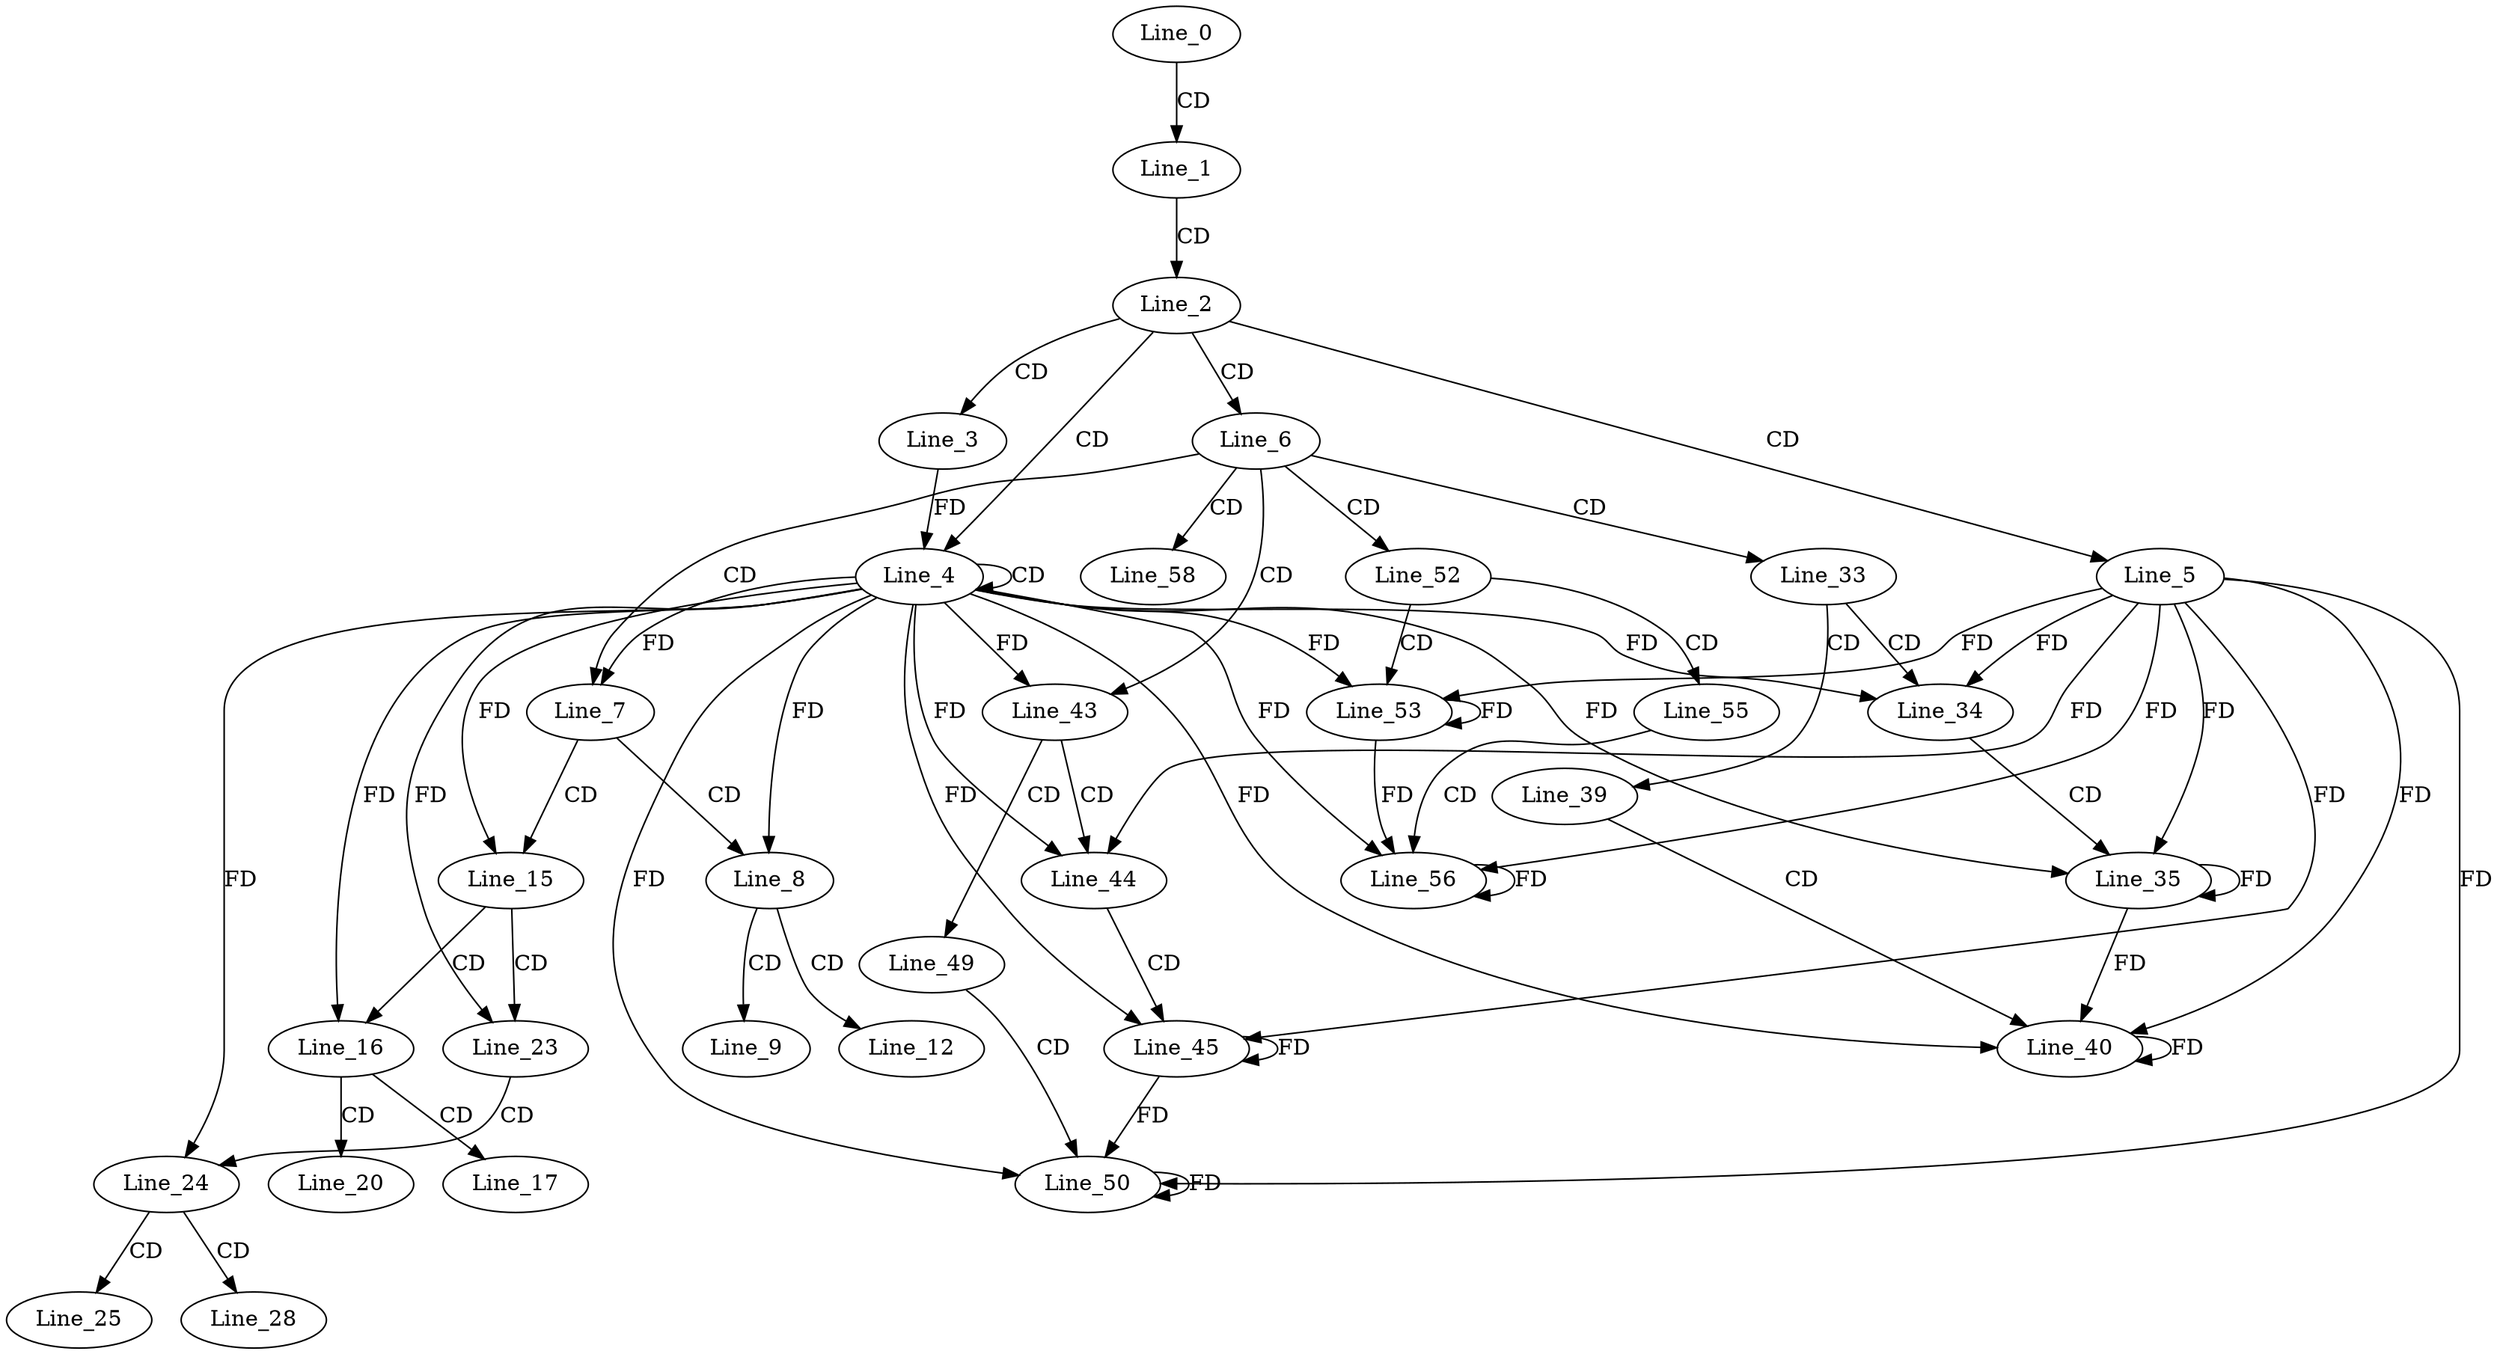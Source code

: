 digraph G {
  Line_0;
  Line_1;
  Line_2;
  Line_3;
  Line_4;
  Line_4;
  Line_4;
  Line_4;
  Line_5;
  Line_6;
  Line_7;
  Line_8;
  Line_9;
  Line_12;
  Line_15;
  Line_16;
  Line_17;
  Line_20;
  Line_23;
  Line_24;
  Line_25;
  Line_28;
  Line_33;
  Line_34;
  Line_35;
  Line_39;
  Line_40;
  Line_43;
  Line_44;
  Line_45;
  Line_49;
  Line_50;
  Line_52;
  Line_53;
  Line_55;
  Line_56;
  Line_58;
  Line_0 -> Line_1 [ label="CD" ];
  Line_1 -> Line_2 [ label="CD" ];
  Line_2 -> Line_3 [ label="CD" ];
  Line_2 -> Line_4 [ label="CD" ];
  Line_4 -> Line_4 [ label="CD" ];
  Line_3 -> Line_4 [ label="FD" ];
  Line_2 -> Line_5 [ label="CD" ];
  Line_2 -> Line_6 [ label="CD" ];
  Line_6 -> Line_7 [ label="CD" ];
  Line_4 -> Line_7 [ label="FD" ];
  Line_7 -> Line_8 [ label="CD" ];
  Line_4 -> Line_8 [ label="FD" ];
  Line_8 -> Line_9 [ label="CD" ];
  Line_8 -> Line_12 [ label="CD" ];
  Line_7 -> Line_15 [ label="CD" ];
  Line_4 -> Line_15 [ label="FD" ];
  Line_15 -> Line_16 [ label="CD" ];
  Line_4 -> Line_16 [ label="FD" ];
  Line_16 -> Line_17 [ label="CD" ];
  Line_16 -> Line_20 [ label="CD" ];
  Line_15 -> Line_23 [ label="CD" ];
  Line_4 -> Line_23 [ label="FD" ];
  Line_23 -> Line_24 [ label="CD" ];
  Line_4 -> Line_24 [ label="FD" ];
  Line_24 -> Line_25 [ label="CD" ];
  Line_24 -> Line_28 [ label="CD" ];
  Line_6 -> Line_33 [ label="CD" ];
  Line_33 -> Line_34 [ label="CD" ];
  Line_4 -> Line_34 [ label="FD" ];
  Line_5 -> Line_34 [ label="FD" ];
  Line_34 -> Line_35 [ label="CD" ];
  Line_5 -> Line_35 [ label="FD" ];
  Line_35 -> Line_35 [ label="FD" ];
  Line_4 -> Line_35 [ label="FD" ];
  Line_33 -> Line_39 [ label="CD" ];
  Line_39 -> Line_40 [ label="CD" ];
  Line_5 -> Line_40 [ label="FD" ];
  Line_35 -> Line_40 [ label="FD" ];
  Line_40 -> Line_40 [ label="FD" ];
  Line_4 -> Line_40 [ label="FD" ];
  Line_6 -> Line_43 [ label="CD" ];
  Line_4 -> Line_43 [ label="FD" ];
  Line_43 -> Line_44 [ label="CD" ];
  Line_4 -> Line_44 [ label="FD" ];
  Line_5 -> Line_44 [ label="FD" ];
  Line_44 -> Line_45 [ label="CD" ];
  Line_5 -> Line_45 [ label="FD" ];
  Line_45 -> Line_45 [ label="FD" ];
  Line_4 -> Line_45 [ label="FD" ];
  Line_43 -> Line_49 [ label="CD" ];
  Line_49 -> Line_50 [ label="CD" ];
  Line_5 -> Line_50 [ label="FD" ];
  Line_45 -> Line_50 [ label="FD" ];
  Line_50 -> Line_50 [ label="FD" ];
  Line_4 -> Line_50 [ label="FD" ];
  Line_6 -> Line_52 [ label="CD" ];
  Line_52 -> Line_53 [ label="CD" ];
  Line_5 -> Line_53 [ label="FD" ];
  Line_53 -> Line_53 [ label="FD" ];
  Line_4 -> Line_53 [ label="FD" ];
  Line_52 -> Line_55 [ label="CD" ];
  Line_55 -> Line_56 [ label="CD" ];
  Line_5 -> Line_56 [ label="FD" ];
  Line_53 -> Line_56 [ label="FD" ];
  Line_56 -> Line_56 [ label="FD" ];
  Line_4 -> Line_56 [ label="FD" ];
  Line_6 -> Line_58 [ label="CD" ];
}
